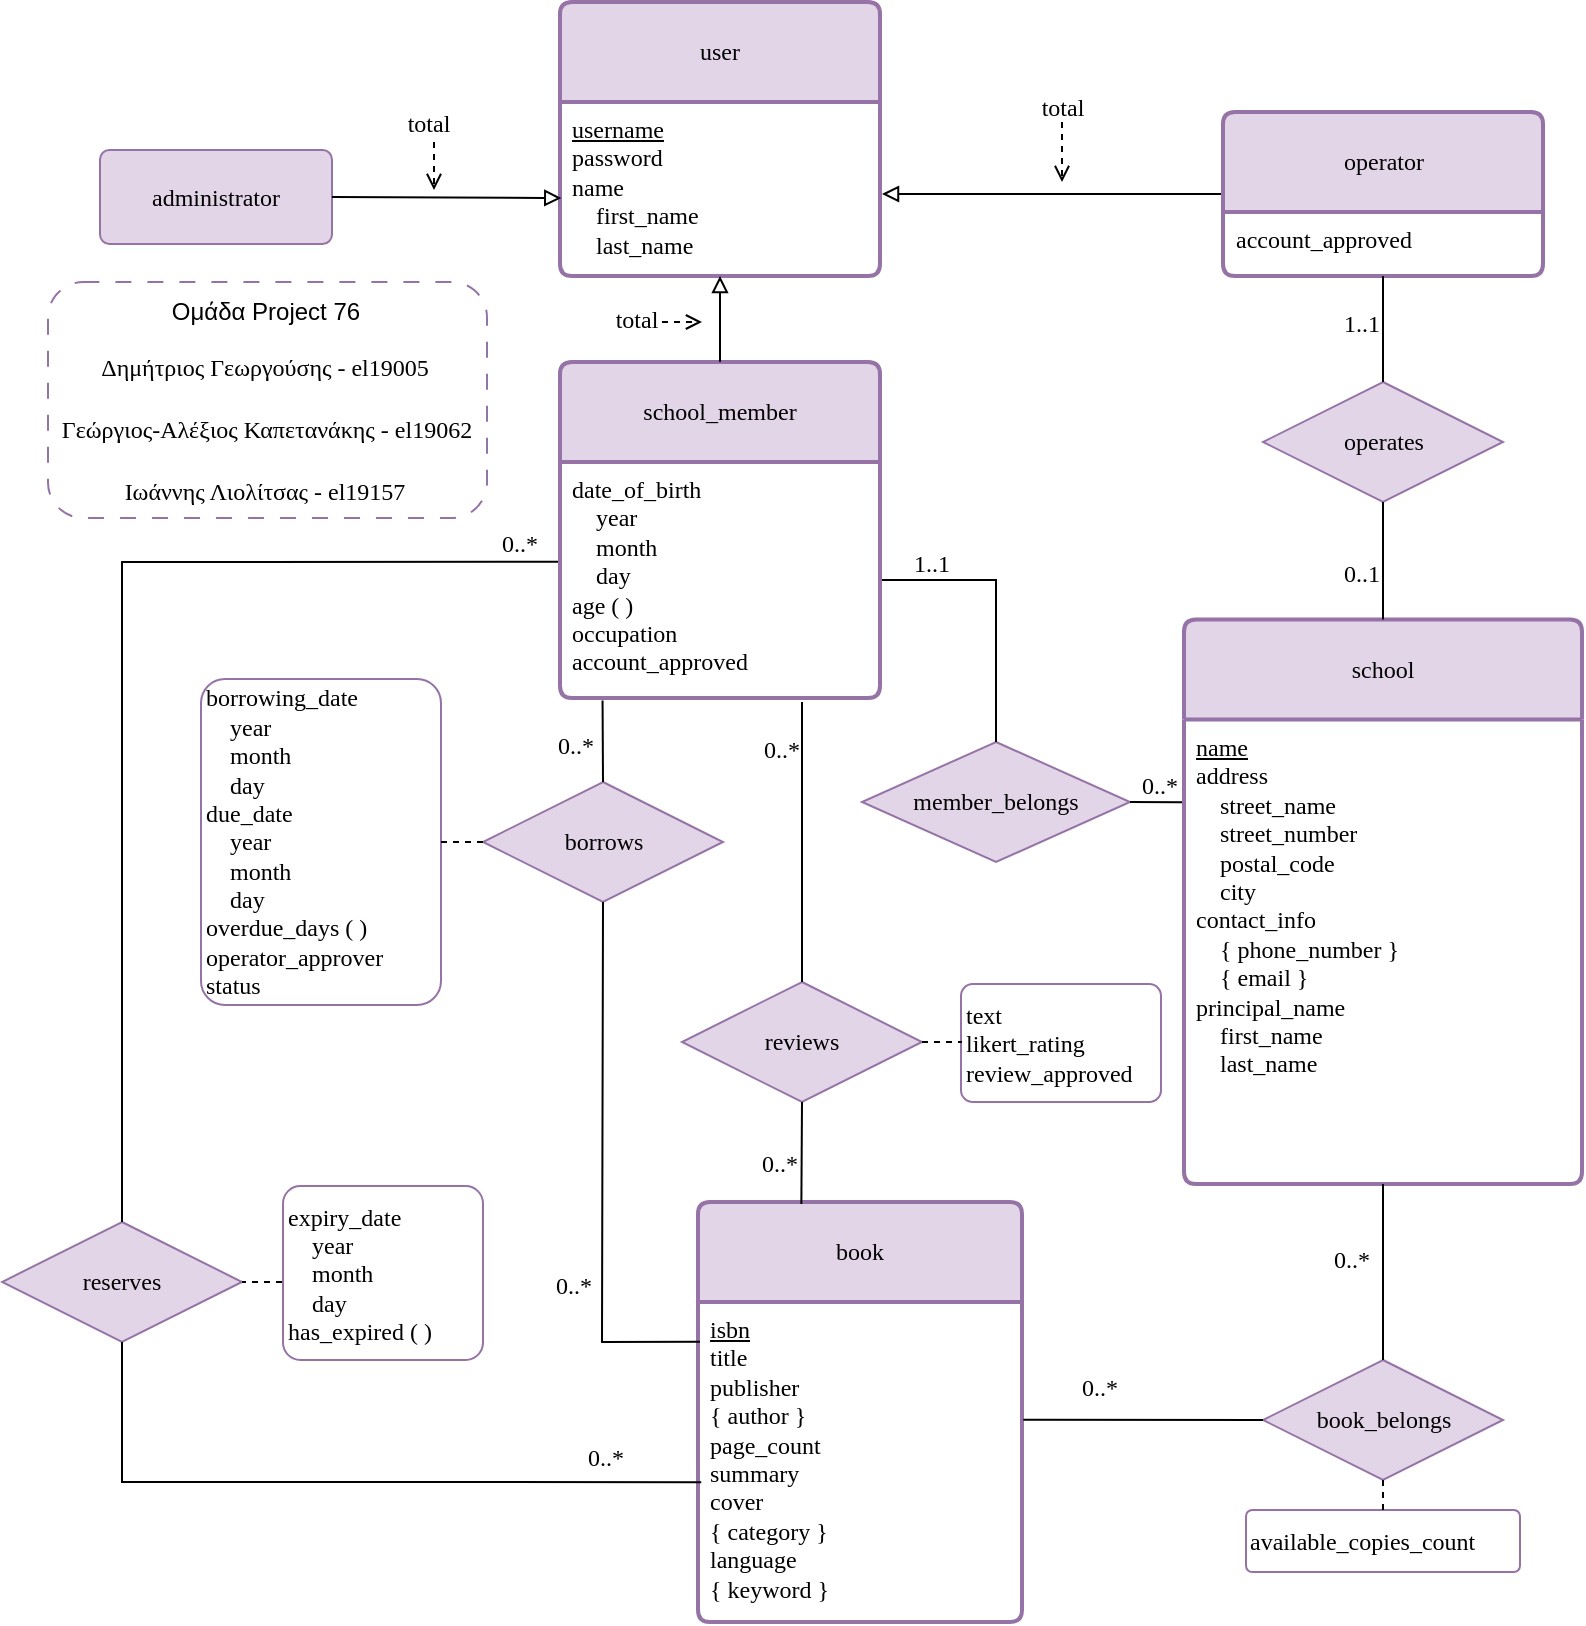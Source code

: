 <mxfile version="21.2.8" type="device">
  <diagram name="Page-1" id="hoS2LseEJT0o1-bik9KX">
    <mxGraphModel dx="1421" dy="1224" grid="1" gridSize="10" guides="1" tooltips="1" connect="1" arrows="1" fold="1" page="0" pageScale="1" pageWidth="827" pageHeight="1169" math="0" shadow="0">
      <root>
        <mxCell id="0" />
        <mxCell id="1" parent="0" />
        <mxCell id="FYLRo8GQOfRsZo3X1H4n-4" value="school" style="swimlane;childLayout=stackLayout;horizontal=1;startSize=50;horizontalStack=0;rounded=1;fontSize=12;fontStyle=0;strokeWidth=2;resizeParent=0;resizeLast=1;shadow=0;dashed=0;align=center;arcSize=4;whiteSpace=wrap;html=1;fillColor=#e1d5e7;strokeColor=#9673a6;fontFamily=Times New Roman;" parent="1" vertex="1">
          <mxGeometry x="611" y="8.75" width="199" height="282.25" as="geometry" />
        </mxCell>
        <mxCell id="FYLRo8GQOfRsZo3X1H4n-5" value="&lt;div style=&quot;font-size: 12px;&quot;&gt;&lt;u style=&quot;font-size: 12px;&quot;&gt;name&lt;/u&gt;&lt;/div&gt;&lt;div style=&quot;font-size: 12px;&quot;&gt;address&lt;/div&gt;&lt;div style=&quot;font-size: 12px;&quot;&gt;&lt;span style=&quot;white-space: pre; font-size: 12px;&quot;&gt;    &lt;/span&gt;street_name&lt;/div&gt;&lt;div style=&quot;font-size: 12px;&quot;&gt;&lt;span style=&quot;white-space: pre; font-size: 12px;&quot;&gt;    &lt;/span&gt;street_number&lt;br style=&quot;font-size: 12px;&quot;&gt;&lt;span style=&quot;white-space: pre; font-size: 12px;&quot;&gt;    &lt;/span&gt;postal_code&lt;br style=&quot;font-size: 12px;&quot;&gt;&lt;span style=&quot;white-space: pre; font-size: 12px;&quot;&gt;    &lt;/span&gt;city&lt;/div&gt;&lt;div style=&quot;font-size: 12px;&quot;&gt;contact_info&lt;/div&gt;&lt;div style=&quot;font-size: 12px;&quot;&gt;&lt;span style=&quot;background-color: initial;&quot;&gt;&amp;nbsp; &amp;nbsp; { phone_number }&lt;/span&gt;&lt;/div&gt;&lt;div style=&quot;font-size: 12px;&quot;&gt;&lt;span style=&quot;white-space: pre; font-size: 12px;&quot;&gt;    &lt;/span&gt;{ email }&lt;br style=&quot;font-size: 12px;&quot;&gt;&lt;/div&gt;&lt;div style=&quot;font-size: 12px;&quot;&gt;principal_name&lt;/div&gt;&lt;div style=&quot;font-size: 12px;&quot;&gt;&lt;span style=&quot;white-space: pre; font-size: 12px;&quot;&gt;    &lt;/span&gt;first_name&lt;/div&gt;&lt;div style=&quot;font-size: 12px;&quot;&gt;&lt;span style=&quot;background-color: initial;&quot;&gt;&amp;nbsp; &amp;nbsp; last_name&lt;/span&gt;&lt;/div&gt;&lt;div style=&quot;font-size: 12px;&quot;&gt;&lt;br style=&quot;font-size: 12px;&quot;&gt;&lt;/div&gt;" style="align=left;strokeColor=none;fillColor=none;spacingLeft=4;fontSize=12;verticalAlign=top;resizable=0;rotatable=0;part=1;html=1;fontFamily=Times New Roman;" parent="FYLRo8GQOfRsZo3X1H4n-4" vertex="1">
          <mxGeometry y="50" width="199" height="232.25" as="geometry" />
        </mxCell>
        <mxCell id="FYLRo8GQOfRsZo3X1H4n-6" value="book" style="swimlane;childLayout=stackLayout;horizontal=1;startSize=50;horizontalStack=0;rounded=1;fontSize=12;fontStyle=0;strokeWidth=2;resizeParent=0;resizeLast=1;shadow=0;dashed=0;align=center;arcSize=4;whiteSpace=wrap;html=1;fillColor=#e1d5e7;strokeColor=#9673a6;fontFamily=Times New Roman;" parent="1" vertex="1">
          <mxGeometry x="368" y="300" width="162" height="210" as="geometry" />
        </mxCell>
        <mxCell id="FYLRo8GQOfRsZo3X1H4n-7" value="&lt;div style=&quot;font-size: 12px;&quot;&gt;&lt;u style=&quot;font-size: 12px;&quot;&gt;isbn&lt;/u&gt;&lt;/div&gt;&lt;div style=&quot;font-size: 12px;&quot;&gt;title&lt;/div&gt;&lt;div style=&quot;font-size: 12px;&quot;&gt;publisher&lt;/div&gt;&lt;div style=&quot;font-size: 12px;&quot;&gt;{ author }&lt;br style=&quot;font-size: 12px;&quot;&gt;&lt;/div&gt;&lt;div style=&quot;font-size: 12px;&quot;&gt;page_count&lt;/div&gt;&lt;div style=&quot;font-size: 12px;&quot;&gt;summary&lt;/div&gt;&lt;div style=&quot;font-size: 12px;&quot;&gt;cover&lt;/div&gt;&lt;div style=&quot;font-size: 12px;&quot;&gt;{ category }&lt;br style=&quot;font-size: 12px;&quot;&gt;&lt;/div&gt;&lt;div style=&quot;font-size: 12px;&quot;&gt;language&lt;/div&gt;&lt;div style=&quot;font-size: 12px;&quot;&gt;{ keyword }&lt;br style=&quot;font-size: 12px;&quot;&gt;&lt;/div&gt;" style="align=left;strokeColor=none;fillColor=none;spacingLeft=4;fontSize=12;verticalAlign=top;resizable=0;rotatable=0;part=1;html=1;fontFamily=Times New Roman;" parent="FYLRo8GQOfRsZo3X1H4n-6" vertex="1">
          <mxGeometry y="50" width="162" height="160" as="geometry" />
        </mxCell>
        <mxCell id="FYLRo8GQOfRsZo3X1H4n-9" value="&lt;div style=&quot;font-size: 12px;&quot; align=&quot;left&quot;&gt;borrowing_date&lt;/div&gt;&lt;div style=&quot;font-size: 12px;&quot; align=&quot;left&quot;&gt;&lt;span style=&quot;white-space: pre; font-size: 12px;&quot;&gt;    &lt;/span&gt;year&lt;/div&gt;&lt;div style=&quot;font-size: 12px;&quot; align=&quot;left&quot;&gt;&lt;span style=&quot;white-space: pre; font-size: 12px;&quot;&gt;    &lt;/span&gt;month&lt;/div&gt;&lt;div style=&quot;font-size: 12px;&quot; align=&quot;left&quot;&gt;&lt;span style=&quot;white-space: pre; font-size: 12px;&quot;&gt;    &lt;/span&gt;day&lt;br style=&quot;font-size: 12px;&quot;&gt;&lt;/div&gt;&lt;div style=&quot;font-size: 12px;&quot; align=&quot;left&quot;&gt;due_date&lt;/div&gt;&lt;div style=&quot;font-size: 12px;&quot; align=&quot;left&quot;&gt;&lt;span style=&quot;white-space: pre; font-size: 12px;&quot;&gt;    &lt;/span&gt;year&lt;/div&gt;&lt;div style=&quot;font-size: 12px;&quot; align=&quot;left&quot;&gt;&lt;span style=&quot;white-space: pre; font-size: 12px;&quot;&gt;    &lt;/span&gt;month&lt;/div&gt;&lt;div style=&quot;font-size: 12px;&quot; align=&quot;left&quot;&gt;&lt;span style=&quot;white-space: pre; font-size: 12px;&quot;&gt;    &lt;/span&gt;day&lt;br style=&quot;font-size: 12px;&quot;&gt;&lt;/div&gt;&lt;div style=&quot;font-size: 12px;&quot;&gt;overdue_days ( )&lt;br style=&quot;font-size: 12px;&quot;&gt;&lt;/div&gt;&lt;div style=&quot;font-size: 12px;&quot;&gt;operator_approver&lt;/div&gt;&lt;div style=&quot;font-size: 12px;&quot;&gt;status&lt;br style=&quot;font-size: 12px;&quot;&gt;&lt;/div&gt;" style="rounded=1;arcSize=10;whiteSpace=wrap;html=1;align=left;strokeColor=#9673A6;fontFamily=Times New Roman;fontSize=12;" parent="1" vertex="1">
          <mxGeometry x="119.5" y="38.5" width="120" height="163" as="geometry" />
        </mxCell>
        <mxCell id="FYLRo8GQOfRsZo3X1H4n-10" value="&lt;div style=&quot;font-size: 12px;&quot;&gt;expiry_date&lt;/div&gt;&lt;div style=&quot;font-size: 12px;&quot;&gt;&lt;span style=&quot;white-space: pre; font-size: 12px;&quot;&gt;    &lt;/span&gt;year&lt;/div&gt;&lt;div style=&quot;font-size: 12px;&quot;&gt;&lt;span style=&quot;white-space: pre; font-size: 12px;&quot;&gt;    &lt;/span&gt;month&lt;/div&gt;&lt;div style=&quot;font-size: 12px;&quot;&gt;&lt;span style=&quot;white-space: pre; font-size: 12px;&quot;&gt;    &lt;/span&gt;day&lt;br style=&quot;font-size: 12px;&quot;&gt;&lt;/div&gt;&lt;div style=&quot;font-size: 12px;&quot;&gt;has_expired ( )&lt;br style=&quot;font-size: 12px;&quot;&gt;&lt;/div&gt;" style="rounded=1;arcSize=10;whiteSpace=wrap;html=1;align=left;strokeColor=#9673A6;fontFamily=Times New Roman;fontSize=12;fillColor=default;" parent="1" vertex="1">
          <mxGeometry x="160.5" y="292" width="100" height="87" as="geometry" />
        </mxCell>
        <mxCell id="FYLRo8GQOfRsZo3X1H4n-11" value="borrows" style="shape=rhombus;perimeter=rhombusPerimeter;whiteSpace=wrap;html=1;align=center;fillColor=#e1d5e7;strokeColor=#9673a6;fontFamily=Times New Roman;fontSize=12;" parent="1" vertex="1">
          <mxGeometry x="260.5" y="90.0" width="120" height="60" as="geometry" />
        </mxCell>
        <mxCell id="FYLRo8GQOfRsZo3X1H4n-12" value="reserves" style="shape=rhombus;perimeter=rhombusPerimeter;whiteSpace=wrap;html=1;align=center;fillColor=#e1d5e7;strokeColor=#9673a6;fontFamily=Times New Roman;fontSize=12;" parent="1" vertex="1">
          <mxGeometry x="20" y="310" width="120" height="60" as="geometry" />
        </mxCell>
        <mxCell id="FYLRo8GQOfRsZo3X1H4n-13" value="&lt;div style=&quot;font-size: 12px;&quot;&gt;reviews&lt;/div&gt;" style="shape=rhombus;perimeter=rhombusPerimeter;whiteSpace=wrap;html=1;align=center;fillColor=#e1d5e7;strokeColor=#9673a6;fontFamily=Times New Roman;fontSize=12;" parent="1" vertex="1">
          <mxGeometry x="360" y="190" width="120" height="60" as="geometry" />
        </mxCell>
        <mxCell id="FYLRo8GQOfRsZo3X1H4n-16" value="member_belongs" style="shape=rhombus;perimeter=rhombusPerimeter;whiteSpace=wrap;html=1;align=center;fillColor=#e1d5e7;strokeColor=#9673a6;fontFamily=Times New Roman;fontSize=12;" parent="1" vertex="1">
          <mxGeometry x="450" y="70" width="134" height="60" as="geometry" />
        </mxCell>
        <mxCell id="FYLRo8GQOfRsZo3X1H4n-22" value="" style="endArrow=none;html=1;rounded=0;exitX=1;exitY=0.5;exitDx=0;exitDy=0;fontFamily=Times New Roman;fontSize=12;entryX=-0.005;entryY=0.178;entryDx=0;entryDy=0;entryPerimeter=0;" parent="1" source="FYLRo8GQOfRsZo3X1H4n-16" target="FYLRo8GQOfRsZo3X1H4n-5" edge="1">
          <mxGeometry relative="1" as="geometry">
            <mxPoint x="445" y="165" as="sourcePoint" />
            <mxPoint x="610" y="160" as="targetPoint" />
          </mxGeometry>
        </mxCell>
        <mxCell id="FYLRo8GQOfRsZo3X1H4n-23" value="0..*" style="resizable=0;html=1;whiteSpace=wrap;align=right;verticalAlign=bottom;fontFamily=Times New Roman;fontSize=12;" parent="FYLRo8GQOfRsZo3X1H4n-22" connectable="0" vertex="1">
          <mxGeometry x="1" relative="1" as="geometry">
            <mxPoint as="offset" />
          </mxGeometry>
        </mxCell>
        <mxCell id="FYLRo8GQOfRsZo3X1H4n-20" value="" style="endArrow=none;html=1;rounded=0;entryX=1;entryY=0.5;entryDx=0;entryDy=0;fontFamily=Times New Roman;fontSize=12;exitX=0.5;exitY=0;exitDx=0;exitDy=0;" parent="1" source="FYLRo8GQOfRsZo3X1H4n-16" target="FYLRo8GQOfRsZo3X1H4n-67" edge="1">
          <mxGeometry relative="1" as="geometry">
            <mxPoint x="362" y="90" as="sourcePoint" />
            <mxPoint x="263" y="-20" as="targetPoint" />
            <Array as="points">
              <mxPoint x="517" y="-11" />
              <mxPoint x="500" y="-11" />
            </Array>
          </mxGeometry>
        </mxCell>
        <mxCell id="FYLRo8GQOfRsZo3X1H4n-21" value="1..1" style="resizable=0;html=1;whiteSpace=wrap;align=right;verticalAlign=bottom;fontFamily=Times New Roman;fontSize=12;" parent="FYLRo8GQOfRsZo3X1H4n-20" connectable="0" vertex="1">
          <mxGeometry x="1" relative="1" as="geometry">
            <mxPoint x="36" as="offset" />
          </mxGeometry>
        </mxCell>
        <mxCell id="FYLRo8GQOfRsZo3X1H4n-25" value="book_belongs" style="shape=rhombus;perimeter=rhombusPerimeter;whiteSpace=wrap;html=1;align=center;fillColor=#e1d5e7;strokeColor=#9673a6;fontFamily=Times New Roman;fontSize=12;" parent="1" vertex="1">
          <mxGeometry x="650.5" y="379" width="120" height="60" as="geometry" />
        </mxCell>
        <mxCell id="FYLRo8GQOfRsZo3X1H4n-26" value="" style="endArrow=none;html=1;rounded=0;exitX=0;exitY=0.5;exitDx=0;exitDy=0;fontFamily=Times New Roman;fontSize=12;entryX=1.004;entryY=0.368;entryDx=0;entryDy=0;entryPerimeter=0;" parent="1" source="FYLRo8GQOfRsZo3X1H4n-25" target="FYLRo8GQOfRsZo3X1H4n-7" edge="1">
          <mxGeometry relative="1" as="geometry">
            <mxPoint x="401" y="314" as="sourcePoint" />
            <mxPoint x="550" y="400" as="targetPoint" />
          </mxGeometry>
        </mxCell>
        <mxCell id="FYLRo8GQOfRsZo3X1H4n-27" value="0..*" style="resizable=0;html=1;whiteSpace=wrap;align=right;verticalAlign=bottom;fontFamily=Times New Roman;fontSize=12;" parent="FYLRo8GQOfRsZo3X1H4n-26" connectable="0" vertex="1">
          <mxGeometry x="1" relative="1" as="geometry">
            <mxPoint x="49" y="-7" as="offset" />
          </mxGeometry>
        </mxCell>
        <mxCell id="FYLRo8GQOfRsZo3X1H4n-28" value="&lt;div style=&quot;font-size: 12px;&quot; align=&quot;left&quot;&gt;available_copies_count&lt;/div&gt;" style="rounded=1;arcSize=10;whiteSpace=wrap;html=1;align=left;strokeColor=#9673A6;fontFamily=Times New Roman;fontSize=12;" parent="1" vertex="1">
          <mxGeometry x="642" y="454" width="137" height="31" as="geometry" />
        </mxCell>
        <mxCell id="FYLRo8GQOfRsZo3X1H4n-29" value="" style="endArrow=none;html=1;rounded=0;exitX=0.5;exitY=0;exitDx=0;exitDy=0;entryX=0.5;entryY=1;entryDx=0;entryDy=0;fontFamily=Times New Roman;fontSize=12;" parent="1" source="FYLRo8GQOfRsZo3X1H4n-25" target="FYLRo8GQOfRsZo3X1H4n-5" edge="1">
          <mxGeometry relative="1" as="geometry">
            <mxPoint x="359" y="354" as="sourcePoint" />
            <mxPoint x="519" y="354" as="targetPoint" />
          </mxGeometry>
        </mxCell>
        <mxCell id="FYLRo8GQOfRsZo3X1H4n-30" value="0..*" style="resizable=0;html=1;whiteSpace=wrap;align=right;verticalAlign=bottom;fontFamily=Times New Roman;fontSize=12;" parent="FYLRo8GQOfRsZo3X1H4n-29" connectable="0" vertex="1">
          <mxGeometry x="1" relative="1" as="geometry">
            <mxPoint x="-5" y="46" as="offset" />
          </mxGeometry>
        </mxCell>
        <mxCell id="FYLRo8GQOfRsZo3X1H4n-31" value="" style="endArrow=none;html=1;rounded=0;exitX=0.5;exitY=0;exitDx=0;exitDy=0;entryX=0.5;entryY=1;entryDx=0;entryDy=0;dashed=1;fontFamily=Times New Roman;fontSize=12;" parent="1" source="FYLRo8GQOfRsZo3X1H4n-28" target="FYLRo8GQOfRsZo3X1H4n-25" edge="1">
          <mxGeometry relative="1" as="geometry">
            <mxPoint x="354" y="358" as="sourcePoint" />
            <mxPoint x="514" y="358" as="targetPoint" />
          </mxGeometry>
        </mxCell>
        <mxCell id="FYLRo8GQOfRsZo3X1H4n-32" value="" style="endArrow=none;html=1;rounded=0;exitX=0.5;exitY=0;exitDx=0;exitDy=0;fontFamily=Times New Roman;fontSize=12;entryX=0.133;entryY=1.011;entryDx=0;entryDy=0;entryPerimeter=0;" parent="1" source="FYLRo8GQOfRsZo3X1H4n-11" target="FYLRo8GQOfRsZo3X1H4n-67" edge="1">
          <mxGeometry relative="1" as="geometry">
            <mxPoint x="91.0" y="66" as="sourcePoint" />
            <mxPoint x="270" y="-20" as="targetPoint" />
            <Array as="points" />
          </mxGeometry>
        </mxCell>
        <mxCell id="FYLRo8GQOfRsZo3X1H4n-33" value="0..*" style="resizable=0;html=1;whiteSpace=wrap;align=right;verticalAlign=bottom;fontFamily=Times New Roman;fontSize=12;" parent="FYLRo8GQOfRsZo3X1H4n-32" connectable="0" vertex="1">
          <mxGeometry x="1" relative="1" as="geometry">
            <mxPoint x="-3" y="31" as="offset" />
          </mxGeometry>
        </mxCell>
        <mxCell id="FYLRo8GQOfRsZo3X1H4n-34" value="" style="endArrow=none;html=1;rounded=0;exitX=0.5;exitY=0;exitDx=0;exitDy=0;entryX=-0.002;entryY=0.423;entryDx=0;entryDy=0;fontFamily=Times New Roman;fontSize=12;entryPerimeter=0;" parent="1" source="FYLRo8GQOfRsZo3X1H4n-12" target="FYLRo8GQOfRsZo3X1H4n-67" edge="1">
          <mxGeometry relative="1" as="geometry">
            <mxPoint x="320.03" y="119.41" as="sourcePoint" />
            <mxPoint x="319.83" y="48.002" as="targetPoint" />
            <Array as="points">
              <mxPoint x="80" y="-20" />
            </Array>
          </mxGeometry>
        </mxCell>
        <mxCell id="FYLRo8GQOfRsZo3X1H4n-35" value="0..*" style="resizable=0;html=1;whiteSpace=wrap;align=right;verticalAlign=bottom;fontFamily=Times New Roman;fontSize=12;" parent="FYLRo8GQOfRsZo3X1H4n-34" connectable="0" vertex="1">
          <mxGeometry x="1" relative="1" as="geometry">
            <mxPoint x="-9" as="offset" />
          </mxGeometry>
        </mxCell>
        <mxCell id="FYLRo8GQOfRsZo3X1H4n-36" value="" style="endArrow=none;html=1;rounded=0;exitX=0.5;exitY=0;exitDx=0;exitDy=0;fontFamily=Times New Roman;fontSize=12;" parent="1" source="FYLRo8GQOfRsZo3X1H4n-13" edge="1">
          <mxGeometry relative="1" as="geometry">
            <mxPoint x="320" y="248.26" as="sourcePoint" />
            <mxPoint x="420" y="50" as="targetPoint" />
          </mxGeometry>
        </mxCell>
        <mxCell id="FYLRo8GQOfRsZo3X1H4n-37" value="0..*" style="resizable=0;html=1;whiteSpace=wrap;align=right;verticalAlign=bottom;fontFamily=Times New Roman;fontSize=12;" parent="FYLRo8GQOfRsZo3X1H4n-36" connectable="0" vertex="1">
          <mxGeometry x="1" relative="1" as="geometry">
            <mxPoint y="32" as="offset" />
          </mxGeometry>
        </mxCell>
        <mxCell id="FYLRo8GQOfRsZo3X1H4n-38" value="" style="endArrow=none;html=1;rounded=0;exitX=0.5;exitY=1;exitDx=0;exitDy=0;fontFamily=Times New Roman;fontSize=12;entryX=0.319;entryY=0.005;entryDx=0;entryDy=0;entryPerimeter=0;" parent="1" source="FYLRo8GQOfRsZo3X1H4n-13" target="FYLRo8GQOfRsZo3X1H4n-6" edge="1">
          <mxGeometry relative="1" as="geometry">
            <mxPoint x="320" y="248.26" as="sourcePoint" />
            <mxPoint x="440" y="280" as="targetPoint" />
          </mxGeometry>
        </mxCell>
        <mxCell id="FYLRo8GQOfRsZo3X1H4n-39" value="0..*" style="resizable=0;html=1;whiteSpace=wrap;align=right;verticalAlign=bottom;fontFamily=Times New Roman;fontSize=12;" parent="FYLRo8GQOfRsZo3X1H4n-38" connectable="0" vertex="1">
          <mxGeometry x="1" relative="1" as="geometry">
            <mxPoint y="-11" as="offset" />
          </mxGeometry>
        </mxCell>
        <mxCell id="FYLRo8GQOfRsZo3X1H4n-40" value="" style="endArrow=none;html=1;rounded=0;exitX=0.5;exitY=1;exitDx=0;exitDy=0;fontFamily=Times New Roman;fontSize=12;entryX=0.01;entryY=0.563;entryDx=0;entryDy=0;entryPerimeter=0;" parent="1" source="FYLRo8GQOfRsZo3X1H4n-12" target="FYLRo8GQOfRsZo3X1H4n-7" edge="1">
          <mxGeometry relative="1" as="geometry">
            <mxPoint x="146" y="560" as="sourcePoint" />
            <mxPoint x="320" y="450" as="targetPoint" />
            <Array as="points">
              <mxPoint x="80" y="440" />
            </Array>
          </mxGeometry>
        </mxCell>
        <mxCell id="FYLRo8GQOfRsZo3X1H4n-41" value="0..*" style="resizable=0;html=1;whiteSpace=wrap;align=right;verticalAlign=bottom;fontFamily=Times New Roman;fontSize=12;" parent="FYLRo8GQOfRsZo3X1H4n-40" connectable="0" vertex="1">
          <mxGeometry x="1" relative="1" as="geometry">
            <mxPoint x="-37" y="-4" as="offset" />
          </mxGeometry>
        </mxCell>
        <mxCell id="FYLRo8GQOfRsZo3X1H4n-42" value="" style="endArrow=none;html=1;rounded=0;exitX=0.5;exitY=1;exitDx=0;exitDy=0;fontFamily=Times New Roman;fontSize=12;entryX=0.006;entryY=0.124;entryDx=0;entryDy=0;entryPerimeter=0;" parent="1" source="FYLRo8GQOfRsZo3X1H4n-11" target="FYLRo8GQOfRsZo3X1H4n-7" edge="1">
          <mxGeometry relative="1" as="geometry">
            <mxPoint x="33.0" y="244" as="sourcePoint" />
            <mxPoint x="340" y="380" as="targetPoint" />
            <Array as="points">
              <mxPoint x="320" y="370" />
            </Array>
          </mxGeometry>
        </mxCell>
        <mxCell id="FYLRo8GQOfRsZo3X1H4n-43" value="0..*" style="resizable=0;html=1;whiteSpace=wrap;align=right;verticalAlign=bottom;fontFamily=Times New Roman;fontSize=12;" parent="FYLRo8GQOfRsZo3X1H4n-42" connectable="0" vertex="1">
          <mxGeometry x="1" relative="1" as="geometry">
            <mxPoint x="-52" y="-19" as="offset" />
          </mxGeometry>
        </mxCell>
        <mxCell id="FYLRo8GQOfRsZo3X1H4n-45" value="" style="endArrow=none;html=1;rounded=0;exitX=0;exitY=0.5;exitDx=0;exitDy=0;dashed=1;fontFamily=Times New Roman;fontSize=12;" parent="1" source="FYLRo8GQOfRsZo3X1H4n-11" target="FYLRo8GQOfRsZo3X1H4n-9" edge="1">
          <mxGeometry relative="1" as="geometry">
            <mxPoint x="-234" y="386" as="sourcePoint" />
            <mxPoint x="240" y="150" as="targetPoint" />
          </mxGeometry>
        </mxCell>
        <mxCell id="FYLRo8GQOfRsZo3X1H4n-46" value="&lt;div style=&quot;font-size: 12px;&quot;&gt;text&lt;br style=&quot;font-size: 12px;&quot;&gt;&lt;/div&gt;&lt;div style=&quot;font-size: 12px;&quot;&gt;likert_rating&lt;br style=&quot;font-size: 12px;&quot;&gt;&lt;/div&gt;&lt;div&gt;review_approved&lt;br&gt;&lt;/div&gt;" style="rounded=1;arcSize=10;whiteSpace=wrap;html=1;align=left;strokeColor=#9673A6;fontFamily=Times New Roman;fontSize=12;fillColor=default;" parent="1" vertex="1">
          <mxGeometry x="499.5" y="191" width="100" height="59" as="geometry" />
        </mxCell>
        <mxCell id="FYLRo8GQOfRsZo3X1H4n-48" value="" style="endArrow=none;html=1;rounded=0;dashed=1;exitX=1;exitY=0.5;exitDx=0;exitDy=0;fontFamily=Times New Roman;fontSize=12;" parent="1" source="FYLRo8GQOfRsZo3X1H4n-13" edge="1">
          <mxGeometry relative="1" as="geometry">
            <mxPoint x="253" y="199" as="sourcePoint" />
            <mxPoint x="500" y="220" as="targetPoint" />
          </mxGeometry>
        </mxCell>
        <mxCell id="FYLRo8GQOfRsZo3X1H4n-49" value="" style="endArrow=none;html=1;rounded=0;entryX=1;entryY=0.5;entryDx=0;entryDy=0;dashed=1;fontFamily=Times New Roman;fontSize=12;" parent="1" target="FYLRo8GQOfRsZo3X1H4n-12" edge="1">
          <mxGeometry relative="1" as="geometry">
            <mxPoint x="160" y="340" as="sourcePoint" />
            <mxPoint x="40.99" y="536.74" as="targetPoint" />
          </mxGeometry>
        </mxCell>
        <mxCell id="FYLRo8GQOfRsZo3X1H4n-54" value="user" style="swimlane;childLayout=stackLayout;horizontal=1;startSize=50;horizontalStack=0;rounded=1;fontSize=12;fontStyle=0;strokeWidth=2;resizeParent=0;resizeLast=1;shadow=0;dashed=0;align=center;arcSize=4;whiteSpace=wrap;html=1;fillColor=#e1d5e7;strokeColor=#9673a6;fontFamily=Times New Roman;" parent="1" vertex="1">
          <mxGeometry x="299" y="-300" width="160" height="137" as="geometry" />
        </mxCell>
        <mxCell id="FYLRo8GQOfRsZo3X1H4n-55" value="&lt;div style=&quot;font-size: 12px;&quot;&gt;&lt;u style=&quot;font-size: 12px;&quot;&gt;username&lt;/u&gt;&lt;/div&gt;&lt;div style=&quot;font-size: 12px;&quot;&gt;password&lt;br style=&quot;font-size: 12px;&quot;&gt;&lt;/div&gt;&lt;div style=&quot;font-size: 12px;&quot;&gt;name&lt;/div&gt;&lt;div style=&quot;font-size: 12px;&quot;&gt;&lt;span style=&quot;white-space: pre;&quot;&gt;&amp;nbsp;   &lt;/span&gt;first_name&lt;/div&gt;&lt;div style=&quot;font-size: 12px;&quot;&gt;&lt;span style=&quot;white-space: pre; font-size: 12px;&quot;&gt;    &lt;/span&gt;last_name&lt;br style=&quot;font-size: 12px;&quot;&gt;&lt;/div&gt;" style="align=left;strokeColor=none;fillColor=none;spacingLeft=4;fontSize=12;verticalAlign=top;resizable=0;rotatable=0;part=1;html=1;fontFamily=Times New Roman;" parent="FYLRo8GQOfRsZo3X1H4n-54" vertex="1">
          <mxGeometry y="50" width="160" height="87" as="geometry" />
        </mxCell>
        <mxCell id="FYLRo8GQOfRsZo3X1H4n-60" value="operates" style="shape=rhombus;perimeter=rhombusPerimeter;whiteSpace=wrap;html=1;align=center;fillColor=#e1d5e7;strokeColor=#9673a6;fontFamily=Times New Roman;fontSize=12;" parent="1" vertex="1">
          <mxGeometry x="650.5" y="-110" width="120" height="60" as="geometry" />
        </mxCell>
        <mxCell id="FYLRo8GQOfRsZo3X1H4n-66" value="school_member" style="swimlane;childLayout=stackLayout;horizontal=1;startSize=50;horizontalStack=0;rounded=1;fontSize=12;fontStyle=0;strokeWidth=2;resizeParent=0;resizeLast=1;shadow=0;dashed=0;align=center;arcSize=4;whiteSpace=wrap;html=1;fillColor=#e1d5e7;strokeColor=#9673a6;fontFamily=Times New Roman;" parent="1" vertex="1">
          <mxGeometry x="299" y="-120" width="160" height="168" as="geometry" />
        </mxCell>
        <mxCell id="FYLRo8GQOfRsZo3X1H4n-67" value="&lt;div style=&quot;font-size: 12px;&quot;&gt;date_of_birth&lt;/div&gt;&lt;div style=&quot;font-size: 12px;&quot;&gt;&lt;span style=&quot;white-space: pre; font-size: 12px;&quot;&gt;    &lt;/span&gt;year&lt;br style=&quot;font-size: 12px;&quot;&gt;&lt;span style=&quot;font-size: 12px;&quot;&gt; &lt;/span&gt;&lt;span style=&quot;white-space: pre; font-size: 12px;&quot;&gt;    &lt;/span&gt;month&lt;br style=&quot;font-size: 12px;&quot;&gt;&lt;span style=&quot;font-size: 12px;&quot;&gt; &lt;/span&gt;&lt;span style=&quot;white-space: pre; font-size: 12px;&quot;&gt;    &lt;/span&gt;day&lt;/div&gt;&lt;div style=&quot;font-size: 12px;&quot;&gt;age ( )&lt;/div&gt;&lt;div style=&quot;font-size: 12px;&quot;&gt;occupation&lt;br style=&quot;font-size: 12px;&quot;&gt;&lt;/div&gt;&lt;div style=&quot;font-size: 12px;&quot;&gt;account_approved&lt;br style=&quot;font-size: 12px;&quot;&gt;&lt;/div&gt;" style="align=left;strokeColor=none;fillColor=none;spacingLeft=4;fontSize=12;verticalAlign=top;resizable=0;rotatable=0;part=1;html=1;fontFamily=Times New Roman;" parent="FYLRo8GQOfRsZo3X1H4n-66" vertex="1">
          <mxGeometry y="50" width="160" height="118" as="geometry" />
        </mxCell>
        <mxCell id="FYLRo8GQOfRsZo3X1H4n-70" value="administrator" style="rounded=1;arcSize=10;whiteSpace=wrap;html=1;align=center;fillColor=#e1d5e7;strokeColor=#9673a6;fontFamily=Times New Roman;fontSize=12;" parent="1" vertex="1">
          <mxGeometry x="69" y="-226" width="116" height="47" as="geometry" />
        </mxCell>
        <mxCell id="FYLRo8GQOfRsZo3X1H4n-72" value="" style="endArrow=block;html=1;rounded=0;exitX=0.5;exitY=0;exitDx=0;exitDy=0;startArrow=none;startFill=0;endFill=0;entryX=0.5;entryY=1;entryDx=0;entryDy=0;fontFamily=Times New Roman;fontSize=12;" parent="1" source="FYLRo8GQOfRsZo3X1H4n-66" target="FYLRo8GQOfRsZo3X1H4n-55" edge="1">
          <mxGeometry relative="1" as="geometry">
            <mxPoint x="5" y="-87" as="sourcePoint" />
            <mxPoint x="13" y="-161" as="targetPoint" />
          </mxGeometry>
        </mxCell>
        <mxCell id="FYLRo8GQOfRsZo3X1H4n-74" value="" style="endArrow=block;html=1;rounded=0;exitX=1;exitY=0.5;exitDx=0;exitDy=0;startArrow=none;startFill=0;endFill=0;entryX=0.004;entryY=0.552;entryDx=0;entryDy=0;fontFamily=Times New Roman;fontSize=12;entryPerimeter=0;" parent="1" source="FYLRo8GQOfRsZo3X1H4n-70" target="FYLRo8GQOfRsZo3X1H4n-55" edge="1">
          <mxGeometry relative="1" as="geometry">
            <mxPoint x="378" y="-3" as="sourcePoint" />
            <mxPoint x="482" y="-175" as="targetPoint" />
          </mxGeometry>
        </mxCell>
        <mxCell id="FYLRo8GQOfRsZo3X1H4n-75" value="" style="endArrow=block;html=1;rounded=0;startArrow=none;startFill=0;endFill=0;exitX=0;exitY=0.5;exitDx=0;exitDy=0;fontFamily=Times New Roman;fontSize=12;" parent="1" source="FYLRo8GQOfRsZo3X1H4n-80" edge="1">
          <mxGeometry relative="1" as="geometry">
            <mxPoint x="177.75" y="-87" as="sourcePoint" />
            <mxPoint x="460" y="-204" as="targetPoint" />
          </mxGeometry>
        </mxCell>
        <mxCell id="FYLRo8GQOfRsZo3X1H4n-80" value="operator" style="swimlane;childLayout=stackLayout;horizontal=1;startSize=50;horizontalStack=0;rounded=1;fontSize=12;fontStyle=0;strokeWidth=2;resizeParent=0;resizeLast=1;shadow=0;dashed=0;align=center;arcSize=4;whiteSpace=wrap;html=1;fillColor=#e1d5e7;strokeColor=#9673a6;fontFamily=Times New Roman;" parent="1" vertex="1">
          <mxGeometry x="630.5" y="-245" width="160" height="82" as="geometry" />
        </mxCell>
        <mxCell id="FYLRo8GQOfRsZo3X1H4n-81" value="account_approved" style="align=left;strokeColor=none;fillColor=none;spacingLeft=4;fontSize=12;verticalAlign=top;resizable=0;rotatable=0;part=1;html=1;fontFamily=Times New Roman;" parent="FYLRo8GQOfRsZo3X1H4n-80" vertex="1">
          <mxGeometry y="50" width="160" height="32" as="geometry" />
        </mxCell>
        <mxCell id="FYLRo8GQOfRsZo3X1H4n-83" value="" style="endArrow=open;html=1;rounded=0;endFill=0;dashed=1;fontFamily=Times New Roman;fontSize=12;" parent="1" edge="1">
          <mxGeometry relative="1" as="geometry">
            <mxPoint x="550" y="-240" as="sourcePoint" />
            <mxPoint x="550" y="-210" as="targetPoint" />
          </mxGeometry>
        </mxCell>
        <mxCell id="FYLRo8GQOfRsZo3X1H4n-84" value="&lt;div style=&quot;font-size: 12px;&quot;&gt;total&lt;/div&gt;" style="text;html=1;align=center;verticalAlign=middle;resizable=0;points=[];autosize=1;strokeColor=none;fillColor=none;fontFamily=Times New Roman;fontSize=12;" parent="1" vertex="1">
          <mxGeometry x="530" y="-260" width="39" height="26" as="geometry" />
        </mxCell>
        <mxCell id="FYLRo8GQOfRsZo3X1H4n-85" value="" style="endArrow=open;html=1;rounded=0;endFill=0;dashed=1;fontFamily=Times New Roman;fontSize=12;" parent="1" edge="1">
          <mxGeometry relative="1" as="geometry">
            <mxPoint x="350" y="-140" as="sourcePoint" />
            <mxPoint x="370" y="-140" as="targetPoint" />
          </mxGeometry>
        </mxCell>
        <mxCell id="FYLRo8GQOfRsZo3X1H4n-86" value="&lt;div style=&quot;font-size: 12px;&quot;&gt;total&lt;/div&gt;" style="text;html=1;align=center;verticalAlign=middle;resizable=0;points=[];autosize=1;strokeColor=none;fillColor=none;fontFamily=Times New Roman;fontSize=12;" parent="1" vertex="1">
          <mxGeometry x="317" y="-154" width="39" height="26" as="geometry" />
        </mxCell>
        <mxCell id="FYLRo8GQOfRsZo3X1H4n-87" value="" style="endArrow=open;html=1;rounded=0;endFill=0;dashed=1;fontFamily=Times New Roman;fontSize=12;" parent="1" edge="1">
          <mxGeometry relative="1" as="geometry">
            <mxPoint x="236" y="-230" as="sourcePoint" />
            <mxPoint x="236" y="-206" as="targetPoint" />
          </mxGeometry>
        </mxCell>
        <mxCell id="FYLRo8GQOfRsZo3X1H4n-88" value="&lt;div style=&quot;font-size: 12px;&quot;&gt;total&lt;/div&gt;" style="text;html=1;align=center;verticalAlign=middle;resizable=0;points=[];autosize=1;strokeColor=none;fillColor=none;fontFamily=Times New Roman;fontSize=12;" parent="1" vertex="1">
          <mxGeometry x="213.5" y="-252" width="39" height="26" as="geometry" />
        </mxCell>
        <mxCell id="FYLRo8GQOfRsZo3X1H4n-92" value="" style="endArrow=none;html=1;rounded=0;entryX=0.5;entryY=1;entryDx=0;entryDy=0;exitX=0.5;exitY=0;exitDx=0;exitDy=0;fontFamily=Times New Roman;fontSize=12;" parent="1" source="FYLRo8GQOfRsZo3X1H4n-60" target="FYLRo8GQOfRsZo3X1H4n-81" edge="1">
          <mxGeometry relative="1" as="geometry">
            <mxPoint x="231" y="42" as="sourcePoint" />
            <mxPoint x="391" y="42" as="targetPoint" />
          </mxGeometry>
        </mxCell>
        <mxCell id="FYLRo8GQOfRsZo3X1H4n-93" value="1..1" style="resizable=0;html=1;whiteSpace=wrap;align=right;verticalAlign=bottom;fontFamily=Times New Roman;fontSize=12;" parent="FYLRo8GQOfRsZo3X1H4n-92" connectable="0" vertex="1">
          <mxGeometry x="1" relative="1" as="geometry">
            <mxPoint y="32" as="offset" />
          </mxGeometry>
        </mxCell>
        <mxCell id="FYLRo8GQOfRsZo3X1H4n-94" value="" style="endArrow=none;html=1;rounded=0;exitX=0.5;exitY=1;exitDx=0;exitDy=0;fontFamily=Times New Roman;fontSize=12;entryX=0.5;entryY=0;entryDx=0;entryDy=0;" parent="1" source="FYLRo8GQOfRsZo3X1H4n-60" target="FYLRo8GQOfRsZo3X1H4n-4" edge="1">
          <mxGeometry relative="1" as="geometry">
            <mxPoint x="394" y="-3" as="sourcePoint" />
            <mxPoint x="690" y="10" as="targetPoint" />
          </mxGeometry>
        </mxCell>
        <mxCell id="FYLRo8GQOfRsZo3X1H4n-95" value="0..1" style="resizable=0;html=1;whiteSpace=wrap;align=right;verticalAlign=bottom;fontFamily=Times New Roman;fontSize=12;" parent="FYLRo8GQOfRsZo3X1H4n-94" connectable="0" vertex="1">
          <mxGeometry x="1" relative="1" as="geometry">
            <mxPoint y="-15" as="offset" />
          </mxGeometry>
        </mxCell>
        <mxCell id="d2Zbjz-Ea4gMY2a5jKst-6" value="" style="group" parent="1" vertex="1" connectable="0">
          <mxGeometry x="40" y="-160" width="223" height="118" as="geometry" />
        </mxCell>
        <mxCell id="FYLRo8GQOfRsZo3X1H4n-96" value="Δημήτριος Γεωργούσης - el19005" style="text;html=1;align=center;verticalAlign=middle;resizable=0;points=[];autosize=1;strokeColor=none;fillColor=none;fontSize=12;fontFamily=Times New Roman;" parent="d2Zbjz-Ea4gMY2a5jKst-6" vertex="1">
          <mxGeometry x="20" y="30" width="182" height="26" as="geometry" />
        </mxCell>
        <mxCell id="FYLRo8GQOfRsZo3X1H4n-97" value="Γεώργιος-Αλέξιος Καπετανάκης - el19062" style="text;html=1;align=center;verticalAlign=middle;resizable=0;points=[];autosize=1;strokeColor=none;fillColor=none;fontSize=12;fontFamily=Times New Roman;" parent="d2Zbjz-Ea4gMY2a5jKst-6" vertex="1">
          <mxGeometry y="61" width="223" height="26" as="geometry" />
        </mxCell>
        <mxCell id="FYLRo8GQOfRsZo3X1H4n-98" value="Ιωάννης Λιολίτσας - el19157" style="text;html=1;align=center;verticalAlign=middle;resizable=0;points=[];autosize=1;strokeColor=none;fillColor=none;fontSize=12;fontFamily=Times New Roman;" parent="d2Zbjz-Ea4gMY2a5jKst-6" vertex="1">
          <mxGeometry x="31" y="92" width="159" height="26" as="geometry" />
        </mxCell>
        <mxCell id="d2Zbjz-Ea4gMY2a5jKst-2" value="Ομάδα Project 76" style="text;html=1;strokeColor=none;fillColor=none;align=center;verticalAlign=middle;whiteSpace=wrap;rounded=0;" parent="d2Zbjz-Ea4gMY2a5jKst-6" vertex="1">
          <mxGeometry x="45.5" width="132" height="30" as="geometry" />
        </mxCell>
        <mxCell id="d2Zbjz-Ea4gMY2a5jKst-5" value="" style="rounded=1;whiteSpace=wrap;html=1;fillColor=none;strokeColor=#9673a6;dashed=1;dashPattern=8 8;" parent="d2Zbjz-Ea4gMY2a5jKst-6" vertex="1">
          <mxGeometry x="3" width="219.5" height="118" as="geometry" />
        </mxCell>
      </root>
    </mxGraphModel>
  </diagram>
</mxfile>
